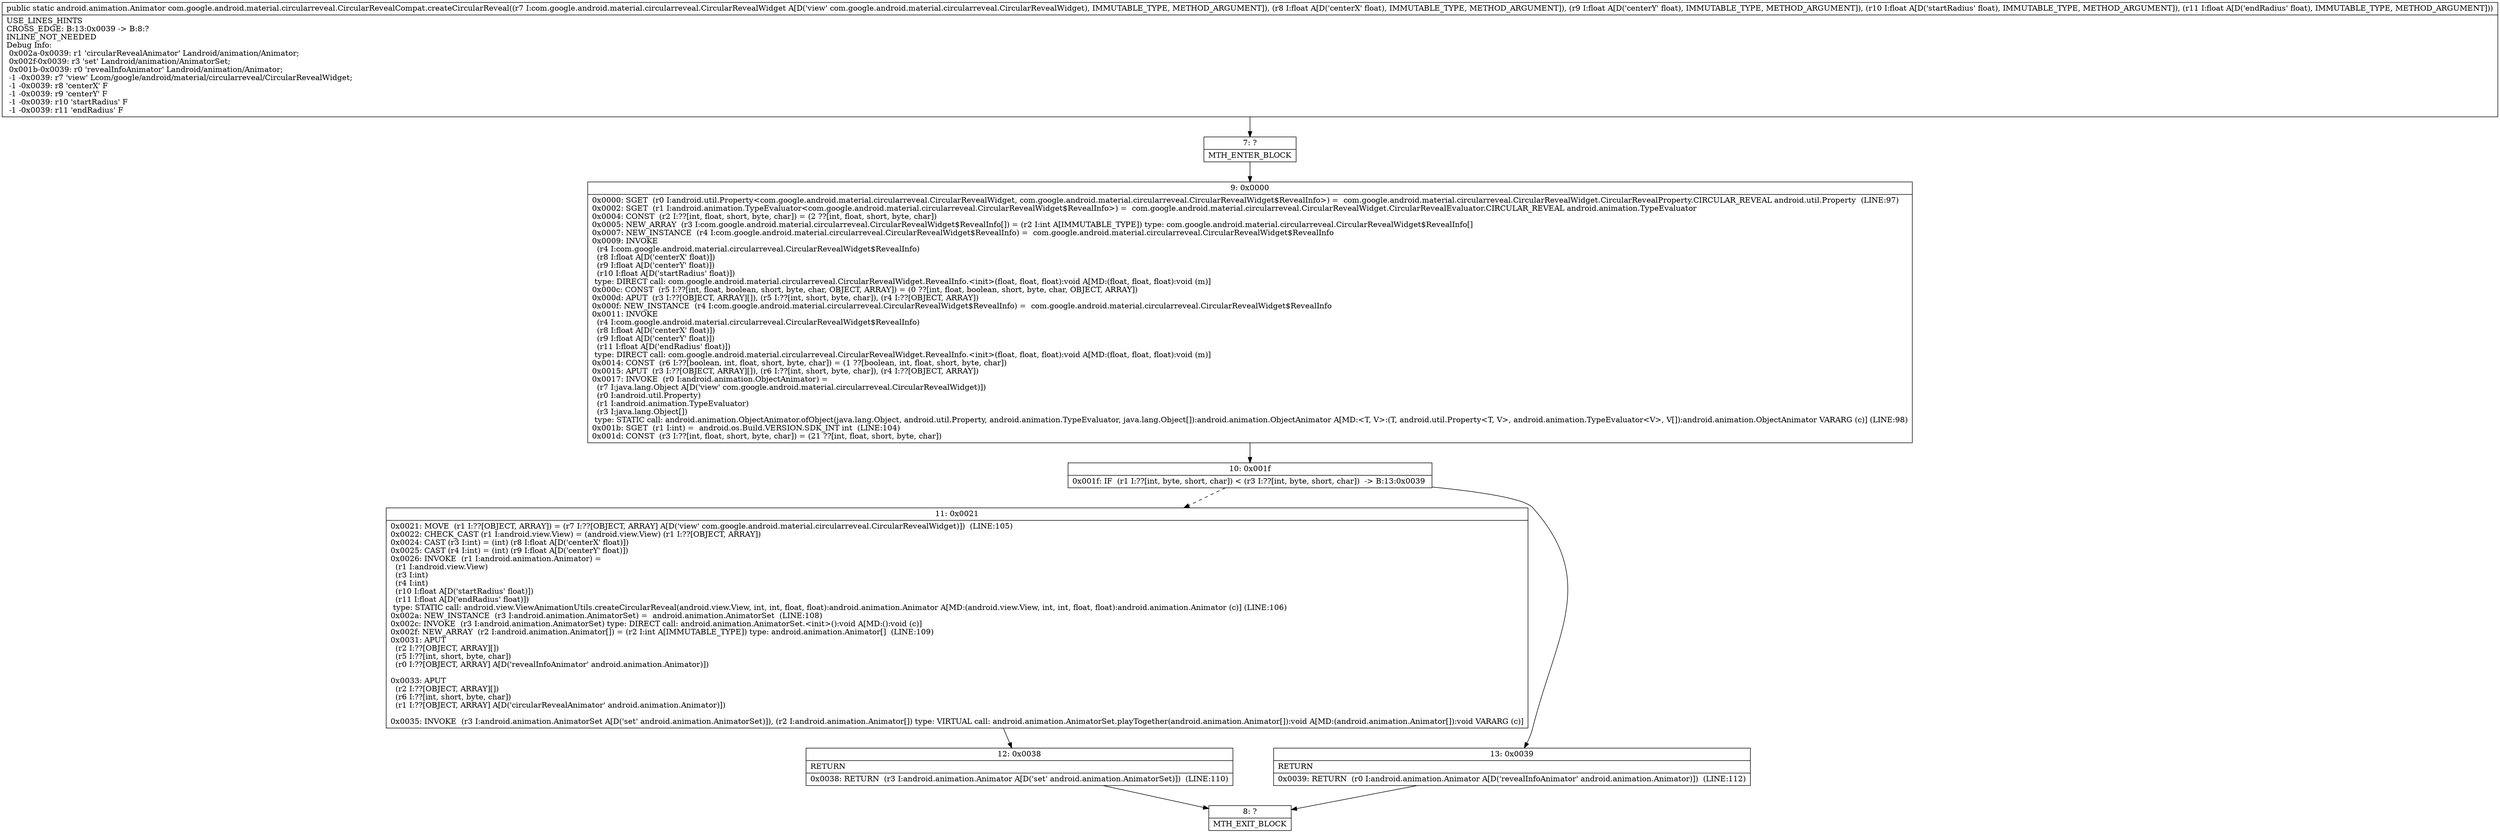 digraph "CFG forcom.google.android.material.circularreveal.CircularRevealCompat.createCircularReveal(Lcom\/google\/android\/material\/circularreveal\/CircularRevealWidget;FFFF)Landroid\/animation\/Animator;" {
Node_7 [shape=record,label="{7\:\ ?|MTH_ENTER_BLOCK\l}"];
Node_9 [shape=record,label="{9\:\ 0x0000|0x0000: SGET  (r0 I:android.util.Property\<com.google.android.material.circularreveal.CircularRevealWidget, com.google.android.material.circularreveal.CircularRevealWidget$RevealInfo\>) =  com.google.android.material.circularreveal.CircularRevealWidget.CircularRevealProperty.CIRCULAR_REVEAL android.util.Property  (LINE:97)\l0x0002: SGET  (r1 I:android.animation.TypeEvaluator\<com.google.android.material.circularreveal.CircularRevealWidget$RevealInfo\>) =  com.google.android.material.circularreveal.CircularRevealWidget.CircularRevealEvaluator.CIRCULAR_REVEAL android.animation.TypeEvaluator \l0x0004: CONST  (r2 I:??[int, float, short, byte, char]) = (2 ??[int, float, short, byte, char]) \l0x0005: NEW_ARRAY  (r3 I:com.google.android.material.circularreveal.CircularRevealWidget$RevealInfo[]) = (r2 I:int A[IMMUTABLE_TYPE]) type: com.google.android.material.circularreveal.CircularRevealWidget$RevealInfo[] \l0x0007: NEW_INSTANCE  (r4 I:com.google.android.material.circularreveal.CircularRevealWidget$RevealInfo) =  com.google.android.material.circularreveal.CircularRevealWidget$RevealInfo \l0x0009: INVOKE  \l  (r4 I:com.google.android.material.circularreveal.CircularRevealWidget$RevealInfo)\l  (r8 I:float A[D('centerX' float)])\l  (r9 I:float A[D('centerY' float)])\l  (r10 I:float A[D('startRadius' float)])\l type: DIRECT call: com.google.android.material.circularreveal.CircularRevealWidget.RevealInfo.\<init\>(float, float, float):void A[MD:(float, float, float):void (m)]\l0x000c: CONST  (r5 I:??[int, float, boolean, short, byte, char, OBJECT, ARRAY]) = (0 ??[int, float, boolean, short, byte, char, OBJECT, ARRAY]) \l0x000d: APUT  (r3 I:??[OBJECT, ARRAY][]), (r5 I:??[int, short, byte, char]), (r4 I:??[OBJECT, ARRAY]) \l0x000f: NEW_INSTANCE  (r4 I:com.google.android.material.circularreveal.CircularRevealWidget$RevealInfo) =  com.google.android.material.circularreveal.CircularRevealWidget$RevealInfo \l0x0011: INVOKE  \l  (r4 I:com.google.android.material.circularreveal.CircularRevealWidget$RevealInfo)\l  (r8 I:float A[D('centerX' float)])\l  (r9 I:float A[D('centerY' float)])\l  (r11 I:float A[D('endRadius' float)])\l type: DIRECT call: com.google.android.material.circularreveal.CircularRevealWidget.RevealInfo.\<init\>(float, float, float):void A[MD:(float, float, float):void (m)]\l0x0014: CONST  (r6 I:??[boolean, int, float, short, byte, char]) = (1 ??[boolean, int, float, short, byte, char]) \l0x0015: APUT  (r3 I:??[OBJECT, ARRAY][]), (r6 I:??[int, short, byte, char]), (r4 I:??[OBJECT, ARRAY]) \l0x0017: INVOKE  (r0 I:android.animation.ObjectAnimator) = \l  (r7 I:java.lang.Object A[D('view' com.google.android.material.circularreveal.CircularRevealWidget)])\l  (r0 I:android.util.Property)\l  (r1 I:android.animation.TypeEvaluator)\l  (r3 I:java.lang.Object[])\l type: STATIC call: android.animation.ObjectAnimator.ofObject(java.lang.Object, android.util.Property, android.animation.TypeEvaluator, java.lang.Object[]):android.animation.ObjectAnimator A[MD:\<T, V\>:(T, android.util.Property\<T, V\>, android.animation.TypeEvaluator\<V\>, V[]):android.animation.ObjectAnimator VARARG (c)] (LINE:98)\l0x001b: SGET  (r1 I:int) =  android.os.Build.VERSION.SDK_INT int  (LINE:104)\l0x001d: CONST  (r3 I:??[int, float, short, byte, char]) = (21 ??[int, float, short, byte, char]) \l}"];
Node_10 [shape=record,label="{10\:\ 0x001f|0x001f: IF  (r1 I:??[int, byte, short, char]) \< (r3 I:??[int, byte, short, char])  \-\> B:13:0x0039 \l}"];
Node_11 [shape=record,label="{11\:\ 0x0021|0x0021: MOVE  (r1 I:??[OBJECT, ARRAY]) = (r7 I:??[OBJECT, ARRAY] A[D('view' com.google.android.material.circularreveal.CircularRevealWidget)])  (LINE:105)\l0x0022: CHECK_CAST (r1 I:android.view.View) = (android.view.View) (r1 I:??[OBJECT, ARRAY]) \l0x0024: CAST (r3 I:int) = (int) (r8 I:float A[D('centerX' float)]) \l0x0025: CAST (r4 I:int) = (int) (r9 I:float A[D('centerY' float)]) \l0x0026: INVOKE  (r1 I:android.animation.Animator) = \l  (r1 I:android.view.View)\l  (r3 I:int)\l  (r4 I:int)\l  (r10 I:float A[D('startRadius' float)])\l  (r11 I:float A[D('endRadius' float)])\l type: STATIC call: android.view.ViewAnimationUtils.createCircularReveal(android.view.View, int, int, float, float):android.animation.Animator A[MD:(android.view.View, int, int, float, float):android.animation.Animator (c)] (LINE:106)\l0x002a: NEW_INSTANCE  (r3 I:android.animation.AnimatorSet) =  android.animation.AnimatorSet  (LINE:108)\l0x002c: INVOKE  (r3 I:android.animation.AnimatorSet) type: DIRECT call: android.animation.AnimatorSet.\<init\>():void A[MD:():void (c)]\l0x002f: NEW_ARRAY  (r2 I:android.animation.Animator[]) = (r2 I:int A[IMMUTABLE_TYPE]) type: android.animation.Animator[]  (LINE:109)\l0x0031: APUT  \l  (r2 I:??[OBJECT, ARRAY][])\l  (r5 I:??[int, short, byte, char])\l  (r0 I:??[OBJECT, ARRAY] A[D('revealInfoAnimator' android.animation.Animator)])\l \l0x0033: APUT  \l  (r2 I:??[OBJECT, ARRAY][])\l  (r6 I:??[int, short, byte, char])\l  (r1 I:??[OBJECT, ARRAY] A[D('circularRevealAnimator' android.animation.Animator)])\l \l0x0035: INVOKE  (r3 I:android.animation.AnimatorSet A[D('set' android.animation.AnimatorSet)]), (r2 I:android.animation.Animator[]) type: VIRTUAL call: android.animation.AnimatorSet.playTogether(android.animation.Animator[]):void A[MD:(android.animation.Animator[]):void VARARG (c)]\l}"];
Node_12 [shape=record,label="{12\:\ 0x0038|RETURN\l|0x0038: RETURN  (r3 I:android.animation.Animator A[D('set' android.animation.AnimatorSet)])  (LINE:110)\l}"];
Node_8 [shape=record,label="{8\:\ ?|MTH_EXIT_BLOCK\l}"];
Node_13 [shape=record,label="{13\:\ 0x0039|RETURN\l|0x0039: RETURN  (r0 I:android.animation.Animator A[D('revealInfoAnimator' android.animation.Animator)])  (LINE:112)\l}"];
MethodNode[shape=record,label="{public static android.animation.Animator com.google.android.material.circularreveal.CircularRevealCompat.createCircularReveal((r7 I:com.google.android.material.circularreveal.CircularRevealWidget A[D('view' com.google.android.material.circularreveal.CircularRevealWidget), IMMUTABLE_TYPE, METHOD_ARGUMENT]), (r8 I:float A[D('centerX' float), IMMUTABLE_TYPE, METHOD_ARGUMENT]), (r9 I:float A[D('centerY' float), IMMUTABLE_TYPE, METHOD_ARGUMENT]), (r10 I:float A[D('startRadius' float), IMMUTABLE_TYPE, METHOD_ARGUMENT]), (r11 I:float A[D('endRadius' float), IMMUTABLE_TYPE, METHOD_ARGUMENT]))  | USE_LINES_HINTS\lCROSS_EDGE: B:13:0x0039 \-\> B:8:?\lINLINE_NOT_NEEDED\lDebug Info:\l  0x002a\-0x0039: r1 'circularRevealAnimator' Landroid\/animation\/Animator;\l  0x002f\-0x0039: r3 'set' Landroid\/animation\/AnimatorSet;\l  0x001b\-0x0039: r0 'revealInfoAnimator' Landroid\/animation\/Animator;\l  \-1 \-0x0039: r7 'view' Lcom\/google\/android\/material\/circularreveal\/CircularRevealWidget;\l  \-1 \-0x0039: r8 'centerX' F\l  \-1 \-0x0039: r9 'centerY' F\l  \-1 \-0x0039: r10 'startRadius' F\l  \-1 \-0x0039: r11 'endRadius' F\l}"];
MethodNode -> Node_7;Node_7 -> Node_9;
Node_9 -> Node_10;
Node_10 -> Node_11[style=dashed];
Node_10 -> Node_13;
Node_11 -> Node_12;
Node_12 -> Node_8;
Node_13 -> Node_8;
}

